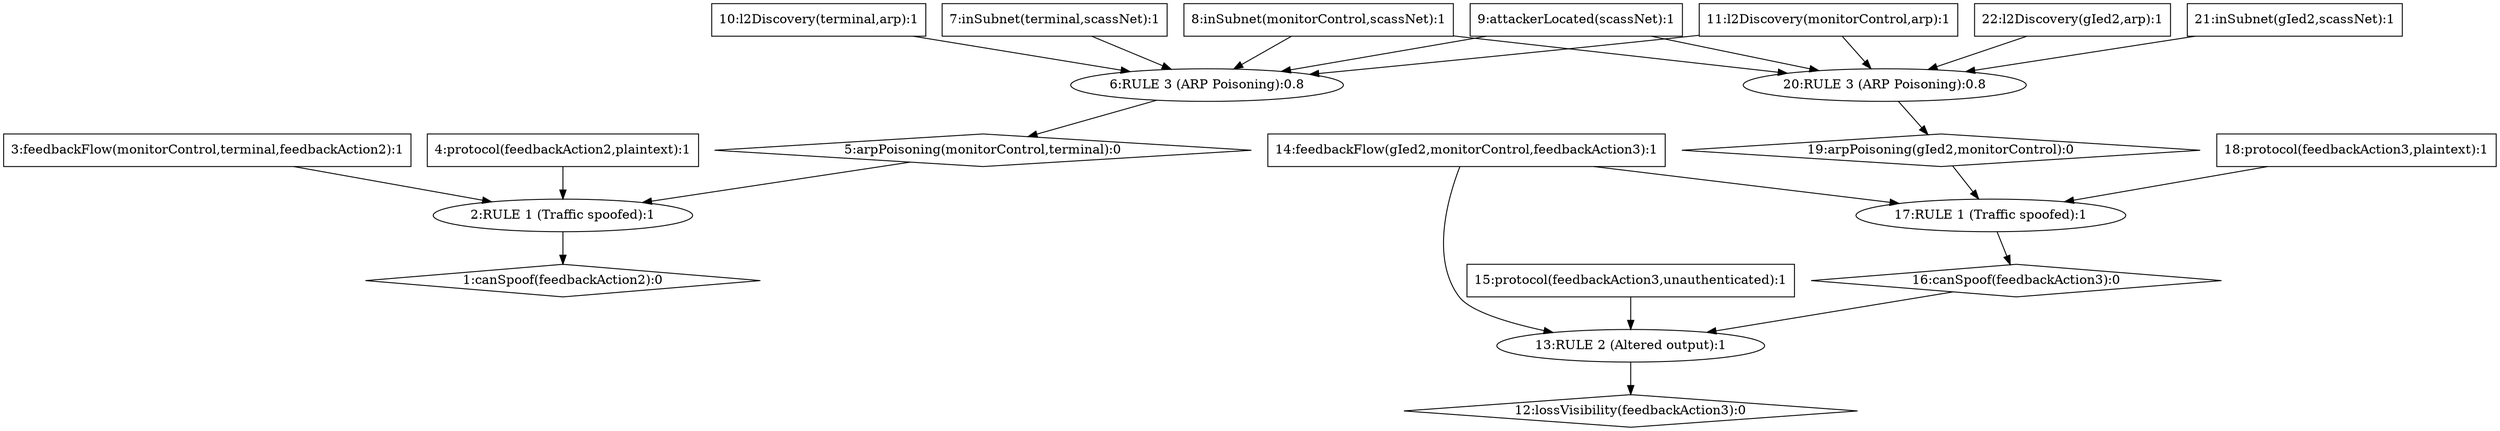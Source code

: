 digraph G {
	1 [label="1:canSpoof(feedbackAction2):0",shape=diamond];
	2 [label="2:RULE 1 (Traffic spoofed):1",shape=ellipse];
	3 [label="3:feedbackFlow(monitorControl,terminal,feedbackAction2):1",shape=box];
	4 [label="4:protocol(feedbackAction2,plaintext):1",shape=box];
	5 [label="5:arpPoisoning(monitorControl,terminal):0",shape=diamond];
	6 [label="6:RULE 3 (ARP Poisoning):0.8",shape=ellipse];
	7 [label="7:inSubnet(terminal,scassNet):1",shape=box];
	8 [label="8:inSubnet(monitorControl,scassNet):1",shape=box];
	9 [label="9:attackerLocated(scassNet):1",shape=box];
	10 [label="10:l2Discovery(terminal,arp):1",shape=box];
	11 [label="11:l2Discovery(monitorControl,arp):1",shape=box];
	12 [label="12:lossVisibility(feedbackAction3):0",shape=diamond];
	13 [label="13:RULE 2 (Altered output):1",shape=ellipse];
	14 [label="14:feedbackFlow(gIed2,monitorControl,feedbackAction3):1",shape=box];
	15 [label="15:protocol(feedbackAction3,unauthenticated):1",shape=box];
	16 [label="16:canSpoof(feedbackAction3):0",shape=diamond];
	17 [label="17:RULE 1 (Traffic spoofed):1",shape=ellipse];
	18 [label="18:protocol(feedbackAction3,plaintext):1",shape=box];
	19 [label="19:arpPoisoning(gIed2,monitorControl):0",shape=diamond];
	20 [label="20:RULE 3 (ARP Poisoning):0.8",shape=ellipse];
	21 [label="21:inSubnet(gIed2,scassNet):1",shape=box];
	22 [label="22:l2Discovery(gIed2,arp):1",shape=box];
	3 -> 	2;
	4 -> 	2;
	7 -> 	6;
	8 -> 	6;
	9 -> 	6;
	10 -> 	6;
	11 -> 	6;
	6 -> 	5;
	5 -> 	2;
	2 -> 	1;
	14 -> 	13;
	15 -> 	13;
	14 -> 	17;
	18 -> 	17;
	8 -> 	20;
	21 -> 	20;
	9 -> 	20;
	11 -> 	20;
	22 -> 	20;
	20 -> 	19;
	19 -> 	17;
	17 -> 	16;
	16 -> 	13;
	13 -> 	12;
}

